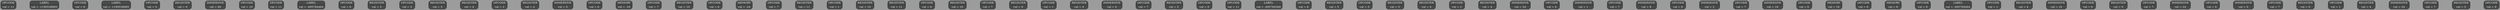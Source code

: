 digraph G{
nodesep=1;
ranksep=0.5;
rankdir=HR;
node[style=filled, color="#0a0a0a", fillcolor="#494a4a",fontcolor="#e6e6e6", fontsize=14];
edge[color="#000000", fontsize=12, penwidth=1, fontcolor = "#49006a"];
bgcolor="#9c9c9c";
elem0x55d8e272f0b0[shape="Mrecord", label= "{OPCODE | val = 11}"];
elem0x55d8e272f0b8[shape="Mrecord", label= "{LABEL | val = -1190538893}"];
elem0x55d8e272f0d8[shape="Mrecord", label= "{OPCODE | val = 8}"];
elem0x55d8e272f0e0[shape="Mrecord", label= "{LABEL | val = -1190538885}"];
elem0x55d8e272f100[shape="Mrecord", label= "{OPCODE | val = 5}"];
elem0x55d8e272f108[shape="Mrecord", label= "{REGISTER | val = 0}"];
elem0x55d8e272f118[shape="Mrecord", label= "{IMMERSIVE | val = 60}"];
elem0x55d8e272f128[shape="Mrecord", label= "{OPCODE | val = 10}"];
elem0x55d8e272f150[shape="Mrecord", label= "{OPCODE | val = 11}"];
elem0x55d8e272f158[shape="Mrecord", label= "{LABEL | val = -495784464}"];
elem0x55d8e272f178[shape="Mrecord", label= "{OPCODE | val = 6}"];
elem0x55d8e272f180[shape="Mrecord", label= "{REGISTER | val = 5}"];
elem0x55d8e272f1a0[shape="Mrecord", label= "{OPCODE | val = 5}"];
elem0x55d8e272f1a8[shape="Mrecord", label= "{REGISTER | val = 5}"];
elem0x55d8e272f1b8[shape="Mrecord", label= "{REGISTER | val = 4}"];
elem0x55d8e272f1c8[shape="Mrecord", label= "{OPCODE | val = 2}"];
elem0x55d8e272f1d0[shape="Mrecord", label= "{REGISTER | val = 4}"];
elem0x55d8e272f1e0[shape="Mrecord", label= "{IMMERSIVE | val = 0}"];
elem0x55d8e272f1f0[shape="Mrecord", label= "{OPCODE | val = 6}"];
elem0x55d8e272f1f8[shape="Mrecord", label= "{MEMORY | val = -16}"];
elem0x55d8e272f218[shape="Mrecord", label= "{OPCODE | val = 7}"];
elem0x55d8e272f220[shape="Mrecord", label= "{REGISTER | val = 10}"];
elem0x55d8e272f240[shape="Mrecord", label= "{OPCODE | val = 6}"];
elem0x55d8e272f248[shape="Mrecord", label= "{MEMORY | val = -24}"];
elem0x55d8e272f268[shape="Mrecord", label= "{OPCODE | val = 7}"];
elem0x55d8e272f270[shape="Mrecord", label= "{REGISTER | val = 11}"];
elem0x55d8e272f290[shape="Mrecord", label= "{OPCODE | val = 1}"];
elem0x55d8e272f298[shape="Mrecord", label= "{REGISTER | val = 10}"];
elem0x55d8e272f2a8[shape="Mrecord", label= "{REGISTER | val = 11}"];
elem0x55d8e272f2b8[shape="Mrecord", label= "{OPCODE | val = 6}"];
elem0x55d8e272f2c0[shape="Mrecord", label= "{REGISTER | val = 10}"];
elem0x55d8e272f2e0[shape="Mrecord", label= "{OPCODE | val = 7}"];
elem0x55d8e272f2e8[shape="Mrecord", label= "{REGISTER | val = 0}"];
elem0x55d8e272f308[shape="Mrecord", label= "{OPCODE | val = 1}"];
elem0x55d8e272f310[shape="Mrecord", label= "{REGISTER | val = 4}"];
elem0x55d8e272f320[shape="Mrecord", label= "{IMMERSIVE | val = 0}"];
elem0x55d8e272f330[shape="Mrecord", label= "{OPCODE | val = 7}"];
elem0x55d8e272f338[shape="Mrecord", label= "{REGISTER | val = 5}"];
elem0x55d8e272f358[shape="Mrecord", label= "{OPCODE | val = 9}"];
elem0x55d8e272f380[shape="Mrecord", label= "{OPCODE | val = 11}"];
elem0x55d8e272f388[shape="Mrecord", label= "{LABEL | val = -495784368}"];
elem0x55d8e272f3a8[shape="Mrecord", label= "{OPCODE | val = 6}"];
elem0x55d8e272f3b0[shape="Mrecord", label= "{REGISTER | val = 5}"];
elem0x55d8e272f3d0[shape="Mrecord", label= "{OPCODE | val = 5}"];
elem0x55d8e272f3d8[shape="Mrecord", label= "{REGISTER | val = 5}"];
elem0x55d8e272f3e8[shape="Mrecord", label= "{REGISTER | val = 4}"];
elem0x55d8e272f3f8[shape="Mrecord", label= "{OPCODE | val = 2}"];
elem0x55d8e272f400[shape="Mrecord", label= "{REGISTER | val = 4}"];
elem0x55d8e272f410[shape="Mrecord", label= "{IMMERSIVE | val = 24}"];
elem0x55d8e272f420[shape="Mrecord", label= "{OPCODE | val = 6}"];
elem0x55d8e272f428[shape="Mrecord", label= "{IMMERSIVE | val = 1}"];
elem0x55d8e272f448[shape="Mrecord", label= "{OPCODE | val = 7}"];
elem0x55d8e272f450[shape="Mrecord", label= "{IMMERSIVE | val = 8}"];
elem0x55d8e272f470[shape="Mrecord", label= "{OPCODE | val = 6}"];
elem0x55d8e272f478[shape="Mrecord", label= "{IMMERSIVE | val = 2}"];
elem0x55d8e272f498[shape="Mrecord", label= "{OPCODE | val = 7}"];
elem0x55d8e272f4a0[shape="Mrecord", label= "{IMMERSIVE | val = 16}"];
elem0x55d8e272f4c0[shape="Mrecord", label= "{OPCODE | val = 6}"];
elem0x55d8e272f4c8[shape="Mrecord", label= "{MEMORY | val = 16}"];
elem0x55d8e272f4e8[shape="Mrecord", label= "{OPCODE | val = 6}"];
elem0x55d8e272f4f0[shape="Mrecord", label= "{MEMORY | val = 8}"];
elem0x55d8e272f510[shape="Mrecord", label= "{OPCODE | val = 8}"];
elem0x55d8e272f518[shape="Mrecord", label= "{LABEL | val = -495784464}"];
elem0x55d8e272f538[shape="Mrecord", label= "{OPCODE | val = 1}"];
elem0x55d8e272f540[shape="Mrecord", label= "{REGISTER | val = 4}"];
elem0x55d8e272f550[shape="Mrecord", label= "{IMMERSIVE | val = 16}"];
elem0x55d8e272f560[shape="Mrecord", label= "{OPCODE | val = 6}"];
elem0x55d8e272f568[shape="Mrecord", label= "{REGISTER | val = 0}"];
elem0x55d8e272f588[shape="Mrecord", label= "{OPCODE | val = 7}"];
elem0x55d8e272f590[shape="Mrecord", label= "{IMMERSIVE | val = 24}"];
elem0x55d8e272f5b0[shape="Mrecord", label= "{OPCODE | val = 6}"];
elem0x55d8e272f5b8[shape="Mrecord", label= "{IMMERSIVE | val = 0}"];
elem0x55d8e272f5d8[shape="Mrecord", label= "{OPCODE | val = 7}"];
elem0x55d8e272f5e0[shape="Mrecord", label= "{REGISTER | val = 0}"];
elem0x55d8e272f600[shape="Mrecord", label= "{OPCODE | val = 1}"];
elem0x55d8e272f608[shape="Mrecord", label= "{REGISTER | val = 4}"];
elem0x55d8e272f618[shape="Mrecord", label= "{IMMERSIVE | val = 24}"];
elem0x55d8e272f628[shape="Mrecord", label= "{OPCODE | val = 7}"];
elem0x55d8e272f630[shape="Mrecord", label= "{REGISTER | val = 5}"];
elem0x55d8e272f650[shape="Mrecord", label= "{OPCODE | val = 9}"];
}
